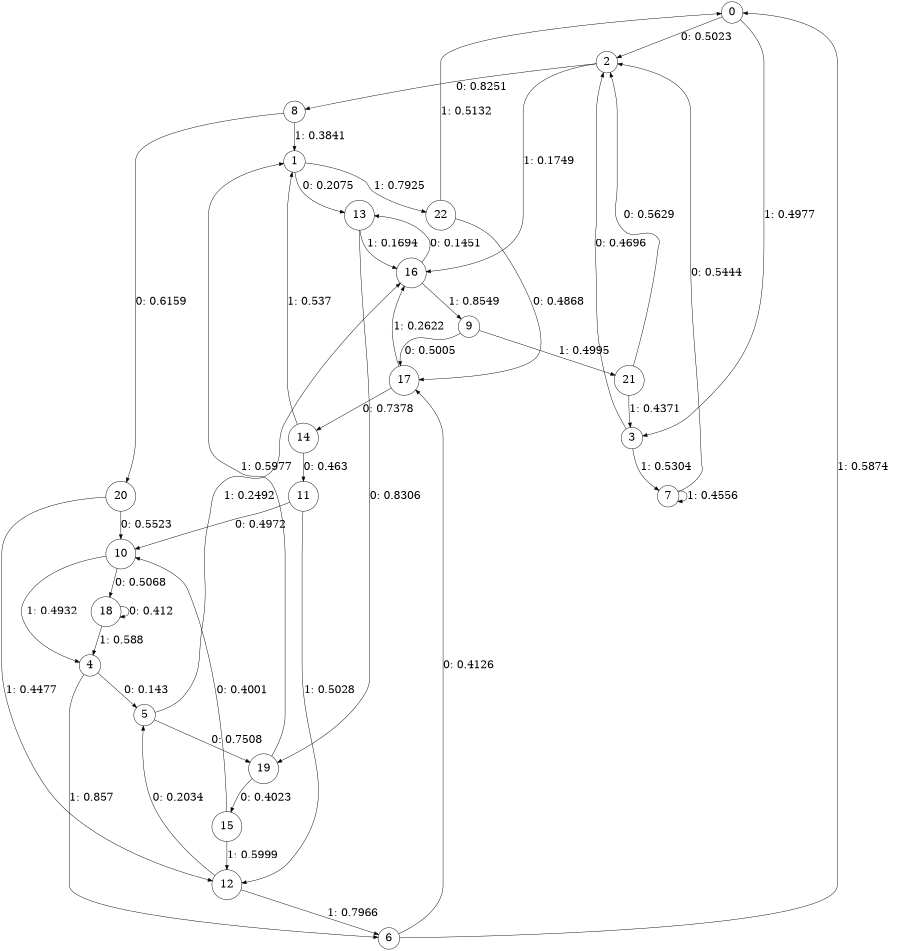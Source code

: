 digraph "ch2faceL6" {
size = "6,8.5";
ratio = "fill";
node [shape = circle];
node [fontsize = 24];
edge [fontsize = 24];
0 -> 2 [label = "0: 0.5023   "];
0 -> 3 [label = "1: 0.4977   "];
1 -> 13 [label = "0: 0.2075   "];
1 -> 22 [label = "1: 0.7925   "];
2 -> 8 [label = "0: 0.8251   "];
2 -> 16 [label = "1: 0.1749   "];
3 -> 2 [label = "0: 0.4696   "];
3 -> 7 [label = "1: 0.5304   "];
4 -> 5 [label = "0: 0.143    "];
4 -> 6 [label = "1: 0.857    "];
5 -> 19 [label = "0: 0.7508   "];
5 -> 16 [label = "1: 0.2492   "];
6 -> 17 [label = "0: 0.4126   "];
6 -> 0 [label = "1: 0.5874   "];
7 -> 2 [label = "0: 0.5444   "];
7 -> 7 [label = "1: 0.4556   "];
8 -> 20 [label = "0: 0.6159   "];
8 -> 1 [label = "1: 0.3841   "];
9 -> 17 [label = "0: 0.5005   "];
9 -> 21 [label = "1: 0.4995   "];
10 -> 18 [label = "0: 0.5068   "];
10 -> 4 [label = "1: 0.4932   "];
11 -> 10 [label = "0: 0.4972   "];
11 -> 12 [label = "1: 0.5028   "];
12 -> 5 [label = "0: 0.2034   "];
12 -> 6 [label = "1: 0.7966   "];
13 -> 19 [label = "0: 0.8306   "];
13 -> 16 [label = "1: 0.1694   "];
14 -> 11 [label = "0: 0.463    "];
14 -> 1 [label = "1: 0.537    "];
15 -> 10 [label = "0: 0.4001   "];
15 -> 12 [label = "1: 0.5999   "];
16 -> 13 [label = "0: 0.1451   "];
16 -> 9 [label = "1: 0.8549   "];
17 -> 14 [label = "0: 0.7378   "];
17 -> 16 [label = "1: 0.2622   "];
18 -> 18 [label = "0: 0.412    "];
18 -> 4 [label = "1: 0.588    "];
19 -> 15 [label = "0: 0.4023   "];
19 -> 1 [label = "1: 0.5977   "];
20 -> 10 [label = "0: 0.5523   "];
20 -> 12 [label = "1: 0.4477   "];
21 -> 2 [label = "0: 0.5629   "];
21 -> 3 [label = "1: 0.4371   "];
22 -> 17 [label = "0: 0.4868   "];
22 -> 0 [label = "1: 0.5132   "];
}